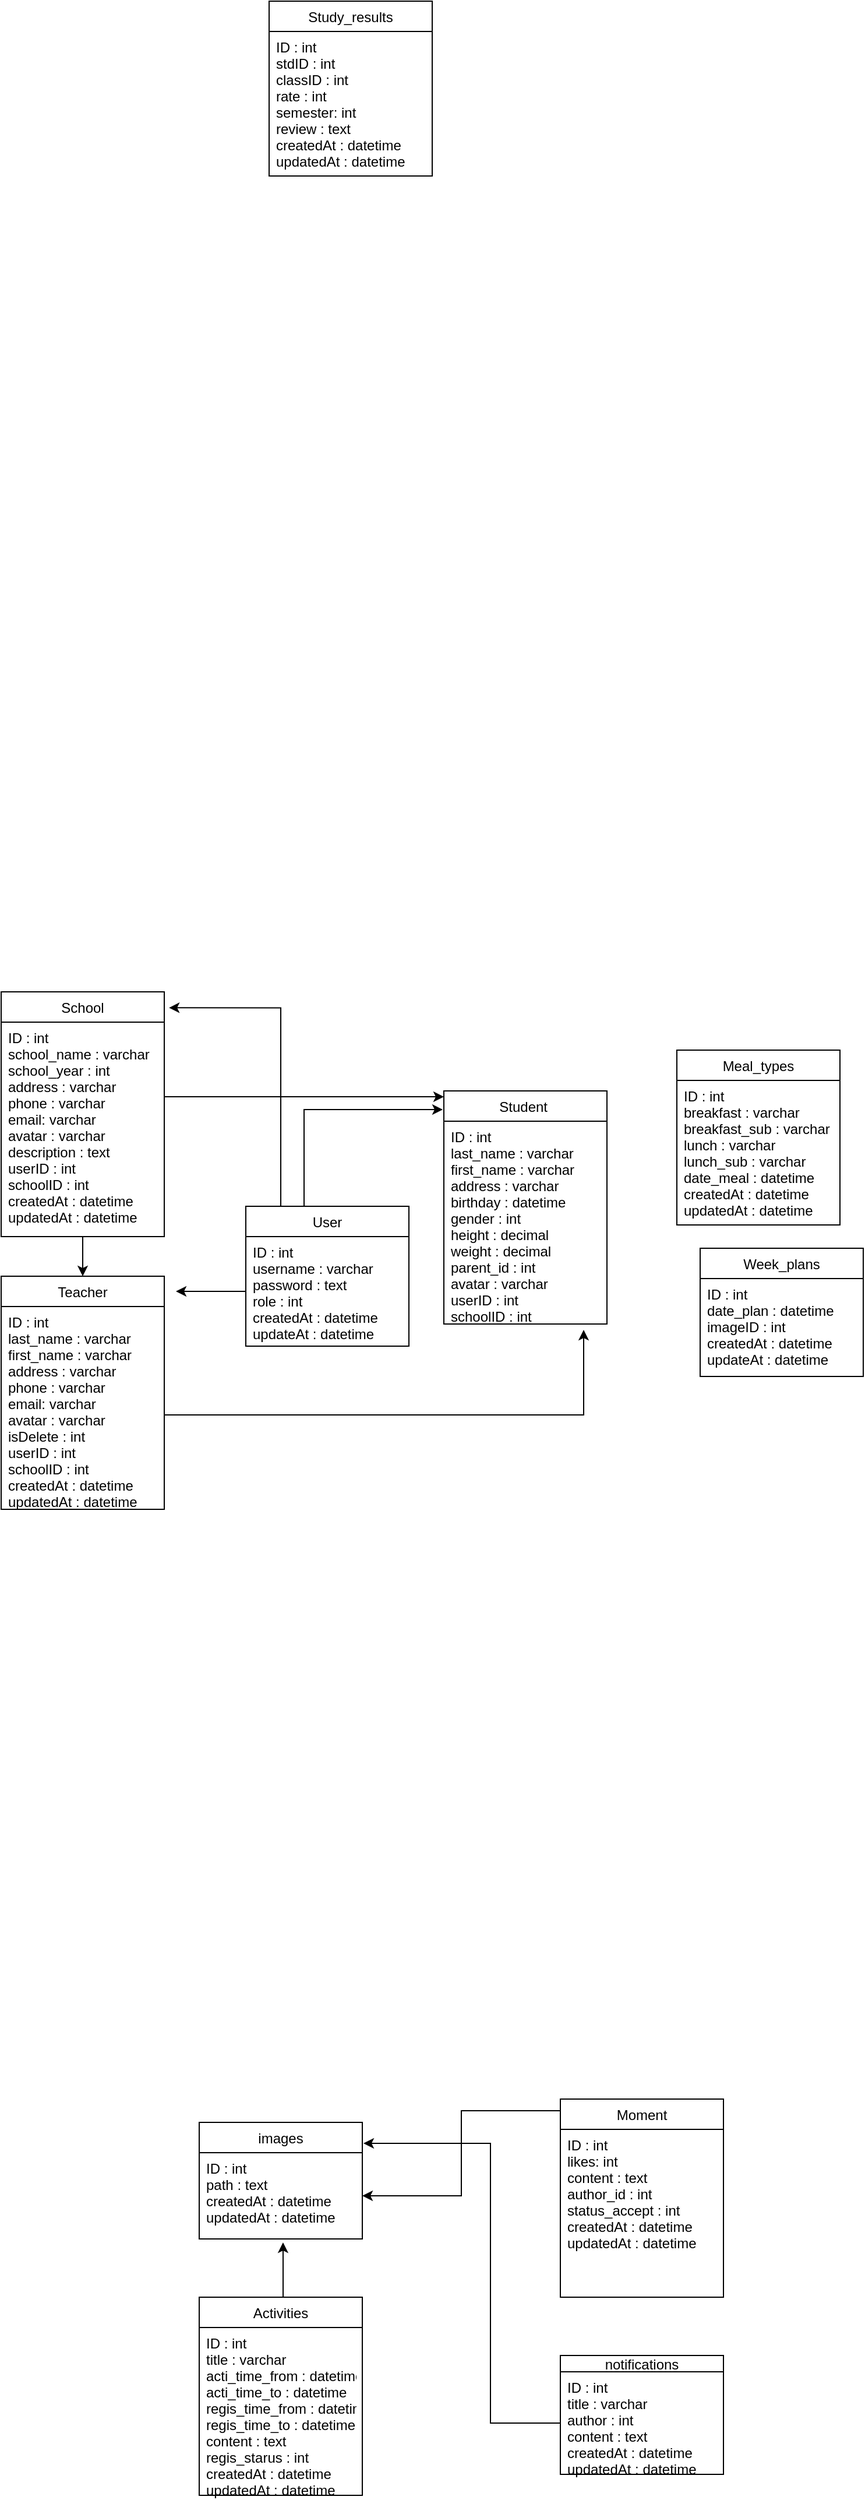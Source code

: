 <mxfile version="12.1.8" type="github" pages="1"><diagram id="wBsFTlD9l-tB3xNEcDhj" name="Page-1"><mxGraphModel dx="1092" dy="1645" grid="1" gridSize="10" guides="1" tooltips="1" connect="1" arrows="1" fold="1" page="1" pageScale="1" pageWidth="827" pageHeight="1169" math="0" shadow="0"><root><mxCell id="0"/><mxCell id="1" parent="0"/><mxCell id="9zrNXWnGiJ5A4-3dF4jf-1" value="Teacher" style="swimlane;fontStyle=0;childLayout=stackLayout;horizontal=1;startSize=26;fillColor=none;horizontalStack=0;resizeParent=1;resizeParentMax=0;resizeLast=0;collapsible=1;marginBottom=0;" vertex="1" parent="1"><mxGeometry x="60" y="524" width="140" height="200" as="geometry"/></mxCell><mxCell id="9zrNXWnGiJ5A4-3dF4jf-2" value="ID : int &#10;last_name : varchar&#10;first_name : varchar&#10;address : varchar&#10;phone : varchar&#10;email: varchar&#10;avatar : varchar&#10;isDelete : int&#10;userID : int&#10;schoolID : int&#10;createdAt : datetime&#10;updatedAt : datetime &#10;" style="text;strokeColor=none;fillColor=none;align=left;verticalAlign=top;spacingLeft=4;spacingRight=4;overflow=hidden;rotatable=0;points=[[0,0.5],[1,0.5]];portConstraint=eastwest;" vertex="1" parent="9zrNXWnGiJ5A4-3dF4jf-1"><mxGeometry y="26" width="140" height="174" as="geometry"/></mxCell><mxCell id="9zrNXWnGiJ5A4-3dF4jf-13" value="Student " style="swimlane;fontStyle=0;childLayout=stackLayout;horizontal=1;startSize=26;fillColor=none;horizontalStack=0;resizeParent=1;resizeParentMax=0;resizeLast=0;collapsible=1;marginBottom=0;" vertex="1" parent="1"><mxGeometry x="440" y="365" width="140" height="200" as="geometry"/></mxCell><mxCell id="9zrNXWnGiJ5A4-3dF4jf-14" value="ID : int &#10;last_name : varchar&#10;first_name : varchar&#10;address : varchar&#10;birthday : datetime&#10;gender : int&#10;height : decimal&#10;weight : decimal&#10;parent_id : int&#10;avatar : varchar&#10;userID : int&#10;schoolID : int &#10;" style="text;strokeColor=none;fillColor=none;align=left;verticalAlign=top;spacingLeft=4;spacingRight=4;overflow=hidden;rotatable=0;points=[[0,0.5],[1,0.5]];portConstraint=eastwest;" vertex="1" parent="9zrNXWnGiJ5A4-3dF4jf-13"><mxGeometry y="26" width="140" height="174" as="geometry"/></mxCell><mxCell id="9zrNXWnGiJ5A4-3dF4jf-73" style="edgeStyle=orthogonalEdgeStyle;rounded=0;orthogonalLoop=1;jettySize=auto;html=1;entryX=0;entryY=0.025;entryDx=0;entryDy=0;entryPerimeter=0;" edge="1" parent="1" source="9zrNXWnGiJ5A4-3dF4jf-5" target="9zrNXWnGiJ5A4-3dF4jf-13"><mxGeometry relative="1" as="geometry"><mxPoint x="430" y="370" as="targetPoint"/><Array as="points"><mxPoint x="260" y="370"/><mxPoint x="260" y="370"/></Array></mxGeometry></mxCell><mxCell id="9zrNXWnGiJ5A4-3dF4jf-77" style="edgeStyle=orthogonalEdgeStyle;rounded=0;orthogonalLoop=1;jettySize=auto;html=1;entryX=0.5;entryY=0;entryDx=0;entryDy=0;" edge="1" parent="1" source="9zrNXWnGiJ5A4-3dF4jf-5" target="9zrNXWnGiJ5A4-3dF4jf-1"><mxGeometry relative="1" as="geometry"/></mxCell><mxCell id="9zrNXWnGiJ5A4-3dF4jf-5" value="School" style="swimlane;fontStyle=0;childLayout=stackLayout;horizontal=1;startSize=26;fillColor=none;horizontalStack=0;resizeParent=1;resizeParentMax=0;resizeLast=0;collapsible=1;marginBottom=0;" vertex="1" parent="1"><mxGeometry x="60" y="280" width="140" height="210" as="geometry"/></mxCell><mxCell id="9zrNXWnGiJ5A4-3dF4jf-6" value="ID : int &#10;school_name : varchar&#10;school_year : int&#10;address : varchar&#10;phone : varchar&#10;email: varchar&#10;avatar : varchar&#10;description : text&#10;userID : int&#10;schoolID : int&#10;createdAt : datetime&#10;updatedAt : datetime &#10;" style="text;strokeColor=none;fillColor=none;align=left;verticalAlign=top;spacingLeft=4;spacingRight=4;overflow=hidden;rotatable=0;points=[[0,0.5],[1,0.5]];portConstraint=eastwest;" vertex="1" parent="9zrNXWnGiJ5A4-3dF4jf-5"><mxGeometry y="26" width="140" height="184" as="geometry"/></mxCell><mxCell id="9zrNXWnGiJ5A4-3dF4jf-70" style="edgeStyle=orthogonalEdgeStyle;rounded=0;orthogonalLoop=1;jettySize=auto;html=1;entryX=1.029;entryY=0.065;entryDx=0;entryDy=0;entryPerimeter=0;" edge="1" parent="1" source="9zrNXWnGiJ5A4-3dF4jf-8" target="9zrNXWnGiJ5A4-3dF4jf-5"><mxGeometry relative="1" as="geometry"><Array as="points"><mxPoint x="300" y="293"/></Array></mxGeometry></mxCell><mxCell id="9zrNXWnGiJ5A4-3dF4jf-71" style="edgeStyle=orthogonalEdgeStyle;rounded=0;orthogonalLoop=1;jettySize=auto;html=1;entryX=-0.007;entryY=0.08;entryDx=0;entryDy=0;entryPerimeter=0;" edge="1" parent="1" source="9zrNXWnGiJ5A4-3dF4jf-8" target="9zrNXWnGiJ5A4-3dF4jf-13"><mxGeometry relative="1" as="geometry"><Array as="points"><mxPoint x="320" y="381"/></Array></mxGeometry></mxCell><mxCell id="9zrNXWnGiJ5A4-3dF4jf-8" value="User" style="swimlane;fontStyle=0;childLayout=stackLayout;horizontal=1;startSize=26;fillColor=none;horizontalStack=0;resizeParent=1;resizeParentMax=0;resizeLast=0;collapsible=1;marginBottom=0;" vertex="1" parent="1"><mxGeometry x="270" y="464" width="140" height="120" as="geometry"/></mxCell><mxCell id="9zrNXWnGiJ5A4-3dF4jf-9" value="ID : int&#10;username : varchar&#10;password : text&#10;role : int&#10;createdAt : datetime&#10;updateAt : datetime " style="text;strokeColor=none;fillColor=none;align=left;verticalAlign=top;spacingLeft=4;spacingRight=4;overflow=hidden;rotatable=0;points=[[0,0.5],[1,0.5]];portConstraint=eastwest;" vertex="1" parent="9zrNXWnGiJ5A4-3dF4jf-8"><mxGeometry y="26" width="140" height="94" as="geometry"/></mxCell><mxCell id="9zrNXWnGiJ5A4-3dF4jf-16" value="images" style="swimlane;fontStyle=0;childLayout=stackLayout;horizontal=1;startSize=26;fillColor=none;horizontalStack=0;resizeParent=1;resizeParentMax=0;resizeLast=0;collapsible=1;marginBottom=0;" vertex="1" parent="1"><mxGeometry x="230" y="1250" width="140" height="100" as="geometry"/></mxCell><mxCell id="9zrNXWnGiJ5A4-3dF4jf-17" value="ID : int&#10;path : text&#10;createdAt : datetime&#10;updatedAt : datetime&#10;" style="text;strokeColor=none;fillColor=none;align=left;verticalAlign=top;spacingLeft=4;spacingRight=4;overflow=hidden;rotatable=0;points=[[0,0.5],[1,0.5]];portConstraint=eastwest;" vertex="1" parent="9zrNXWnGiJ5A4-3dF4jf-16"><mxGeometry y="26" width="140" height="74" as="geometry"/></mxCell><mxCell id="9zrNXWnGiJ5A4-3dF4jf-28" value="Week_plans" style="swimlane;fontStyle=0;childLayout=stackLayout;horizontal=1;startSize=26;fillColor=none;horizontalStack=0;resizeParent=1;resizeParentMax=0;resizeLast=0;collapsible=1;marginBottom=0;" vertex="1" parent="1"><mxGeometry x="660" y="500" width="140" height="110" as="geometry"/></mxCell><mxCell id="9zrNXWnGiJ5A4-3dF4jf-29" value="ID : int &#10;date_plan : datetime&#10;imageID : int&#10;createdAt : datetime&#10;updateAt : datetime" style="text;strokeColor=none;fillColor=none;align=left;verticalAlign=top;spacingLeft=4;spacingRight=4;overflow=hidden;rotatable=0;points=[[0,0.5],[1,0.5]];portConstraint=eastwest;" vertex="1" parent="9zrNXWnGiJ5A4-3dF4jf-28"><mxGeometry y="26" width="140" height="84" as="geometry"/></mxCell><mxCell id="9zrNXWnGiJ5A4-3dF4jf-68" style="edgeStyle=orthogonalEdgeStyle;rounded=0;orthogonalLoop=1;jettySize=auto;html=1;entryX=0.514;entryY=1.041;entryDx=0;entryDy=0;entryPerimeter=0;" edge="1" parent="1" source="9zrNXWnGiJ5A4-3dF4jf-32" target="9zrNXWnGiJ5A4-3dF4jf-17"><mxGeometry relative="1" as="geometry"><Array as="points"><mxPoint x="302" y="1370"/><mxPoint x="302" y="1370"/></Array></mxGeometry></mxCell><mxCell id="9zrNXWnGiJ5A4-3dF4jf-32" value="Activities" style="swimlane;fontStyle=0;childLayout=stackLayout;horizontal=1;startSize=26;fillColor=none;horizontalStack=0;resizeParent=1;resizeParentMax=0;resizeLast=0;collapsible=1;marginBottom=0;" vertex="1" parent="1"><mxGeometry x="230" y="1400" width="140" height="170" as="geometry"/></mxCell><mxCell id="9zrNXWnGiJ5A4-3dF4jf-33" value="ID : int &#10;title : varchar&#10;acti_time_from : datetime&#10;acti_time_to : datetime&#10;regis_time_from : datetime&#10;regis_time_to : datetime&#10;content : text&#10;regis_starus : int&#10;createdAt : datetime&#10;updatedAt : datetime" style="text;strokeColor=none;fillColor=none;align=left;verticalAlign=top;spacingLeft=4;spacingRight=4;overflow=hidden;rotatable=0;points=[[0,0.5],[1,0.5]];portConstraint=eastwest;" vertex="1" parent="9zrNXWnGiJ5A4-3dF4jf-32"><mxGeometry y="26" width="140" height="144" as="geometry"/></mxCell><mxCell id="9zrNXWnGiJ5A4-3dF4jf-67" style="edgeStyle=orthogonalEdgeStyle;rounded=0;orthogonalLoop=1;jettySize=auto;html=1;entryX=1;entryY=0.5;entryDx=0;entryDy=0;" edge="1" parent="1" source="9zrNXWnGiJ5A4-3dF4jf-40" target="9zrNXWnGiJ5A4-3dF4jf-17"><mxGeometry relative="1" as="geometry"><Array as="points"><mxPoint x="455" y="1240"/><mxPoint x="455" y="1313"/></Array></mxGeometry></mxCell><mxCell id="9zrNXWnGiJ5A4-3dF4jf-40" value="Moment" style="swimlane;fontStyle=0;childLayout=stackLayout;horizontal=1;startSize=26;fillColor=none;horizontalStack=0;resizeParent=1;resizeParentMax=0;resizeLast=0;collapsible=1;marginBottom=0;" vertex="1" parent="1"><mxGeometry x="540" y="1230" width="140" height="170" as="geometry"/></mxCell><mxCell id="9zrNXWnGiJ5A4-3dF4jf-41" value="ID : int &#10;likes: int&#10;content : text&#10;author_id : int&#10;status_accept : int&#10;createdAt : datetime&#10;updatedAt : datetime" style="text;strokeColor=none;fillColor=none;align=left;verticalAlign=top;spacingLeft=4;spacingRight=4;overflow=hidden;rotatable=0;points=[[0,0.5],[1,0.5]];portConstraint=eastwest;" vertex="1" parent="9zrNXWnGiJ5A4-3dF4jf-40"><mxGeometry y="26" width="140" height="144" as="geometry"/></mxCell><mxCell id="9zrNXWnGiJ5A4-3dF4jf-46" value="notifications" style="swimlane;fontStyle=0;childLayout=stackLayout;horizontal=1;startSize=14;fillColor=none;horizontalStack=0;resizeParent=1;resizeParentMax=0;resizeLast=0;collapsible=1;marginBottom=0;" vertex="1" parent="1"><mxGeometry x="540" y="1450" width="140" height="102" as="geometry"/></mxCell><mxCell id="9zrNXWnGiJ5A4-3dF4jf-47" value="ID : int &#10;title : varchar&#10;author : int&#10;content : text&#10;createdAt : datetime&#10;updatedAt : datetime" style="text;strokeColor=none;fillColor=none;align=left;verticalAlign=top;spacingLeft=4;spacingRight=4;overflow=hidden;rotatable=0;points=[[0,0.5],[1,0.5]];portConstraint=eastwest;" vertex="1" parent="9zrNXWnGiJ5A4-3dF4jf-46"><mxGeometry y="14" width="140" height="88" as="geometry"/></mxCell><mxCell id="9zrNXWnGiJ5A4-3dF4jf-49" value="Meal_types" style="swimlane;fontStyle=0;childLayout=stackLayout;horizontal=1;startSize=26;fillColor=none;horizontalStack=0;resizeParent=1;resizeParentMax=0;resizeLast=0;collapsible=1;marginBottom=0;" vertex="1" parent="1"><mxGeometry x="640" y="330" width="140" height="150" as="geometry"/></mxCell><mxCell id="9zrNXWnGiJ5A4-3dF4jf-50" value="ID : int &#10;breakfast : varchar&#10;breakfast_sub : varchar&#10;lunch : varchar&#10;lunch_sub : varchar&#10;date_meal : datetime&#10;createdAt : datetime&#10;updatedAt : datetime" style="text;strokeColor=none;fillColor=none;align=left;verticalAlign=top;spacingLeft=4;spacingRight=4;overflow=hidden;rotatable=0;points=[[0,0.5],[1,0.5]];portConstraint=eastwest;" vertex="1" parent="9zrNXWnGiJ5A4-3dF4jf-49"><mxGeometry y="26" width="140" height="124" as="geometry"/></mxCell><mxCell id="9zrNXWnGiJ5A4-3dF4jf-54" value="Study_results" style="swimlane;fontStyle=0;childLayout=stackLayout;horizontal=1;startSize=26;fillColor=none;horizontalStack=0;resizeParent=1;resizeParentMax=0;resizeLast=0;collapsible=1;marginBottom=0;" vertex="1" parent="1"><mxGeometry x="290" y="-570" width="140" height="150" as="geometry"/></mxCell><mxCell id="9zrNXWnGiJ5A4-3dF4jf-55" value="ID : int &#10;stdID : int&#10;classID : int&#10;rate : int&#10;semester: int&#10;review : text&#10;createdAt : datetime&#10;updatedAt : datetime" style="text;strokeColor=none;fillColor=none;align=left;verticalAlign=top;spacingLeft=4;spacingRight=4;overflow=hidden;rotatable=0;points=[[0,0.5],[1,0.5]];portConstraint=eastwest;" vertex="1" parent="9zrNXWnGiJ5A4-3dF4jf-54"><mxGeometry y="26" width="140" height="124" as="geometry"/></mxCell><mxCell id="9zrNXWnGiJ5A4-3dF4jf-69" style="edgeStyle=orthogonalEdgeStyle;rounded=0;orthogonalLoop=1;jettySize=auto;html=1;entryX=1.007;entryY=0.18;entryDx=0;entryDy=0;entryPerimeter=0;" edge="1" parent="1" source="9zrNXWnGiJ5A4-3dF4jf-47" target="9zrNXWnGiJ5A4-3dF4jf-16"><mxGeometry relative="1" as="geometry"><Array as="points"><mxPoint x="480" y="1508"/><mxPoint x="480" y="1268"/></Array></mxGeometry></mxCell><mxCell id="9zrNXWnGiJ5A4-3dF4jf-74" style="edgeStyle=orthogonalEdgeStyle;rounded=0;orthogonalLoop=1;jettySize=auto;html=1;" edge="1" parent="1" source="9zrNXWnGiJ5A4-3dF4jf-2"><mxGeometry relative="1" as="geometry"><mxPoint x="560" y="570" as="targetPoint"/><Array as="points"><mxPoint x="560" y="643"/><mxPoint x="560" y="570"/></Array></mxGeometry></mxCell><mxCell id="9zrNXWnGiJ5A4-3dF4jf-78" style="edgeStyle=orthogonalEdgeStyle;rounded=0;orthogonalLoop=1;jettySize=auto;html=1;" edge="1" parent="1" source="9zrNXWnGiJ5A4-3dF4jf-9"><mxGeometry relative="1" as="geometry"><mxPoint x="210" y="537" as="targetPoint"/><Array as="points"><mxPoint x="210" y="537"/><mxPoint x="210" y="537"/></Array></mxGeometry></mxCell></root></mxGraphModel></diagram></mxfile>